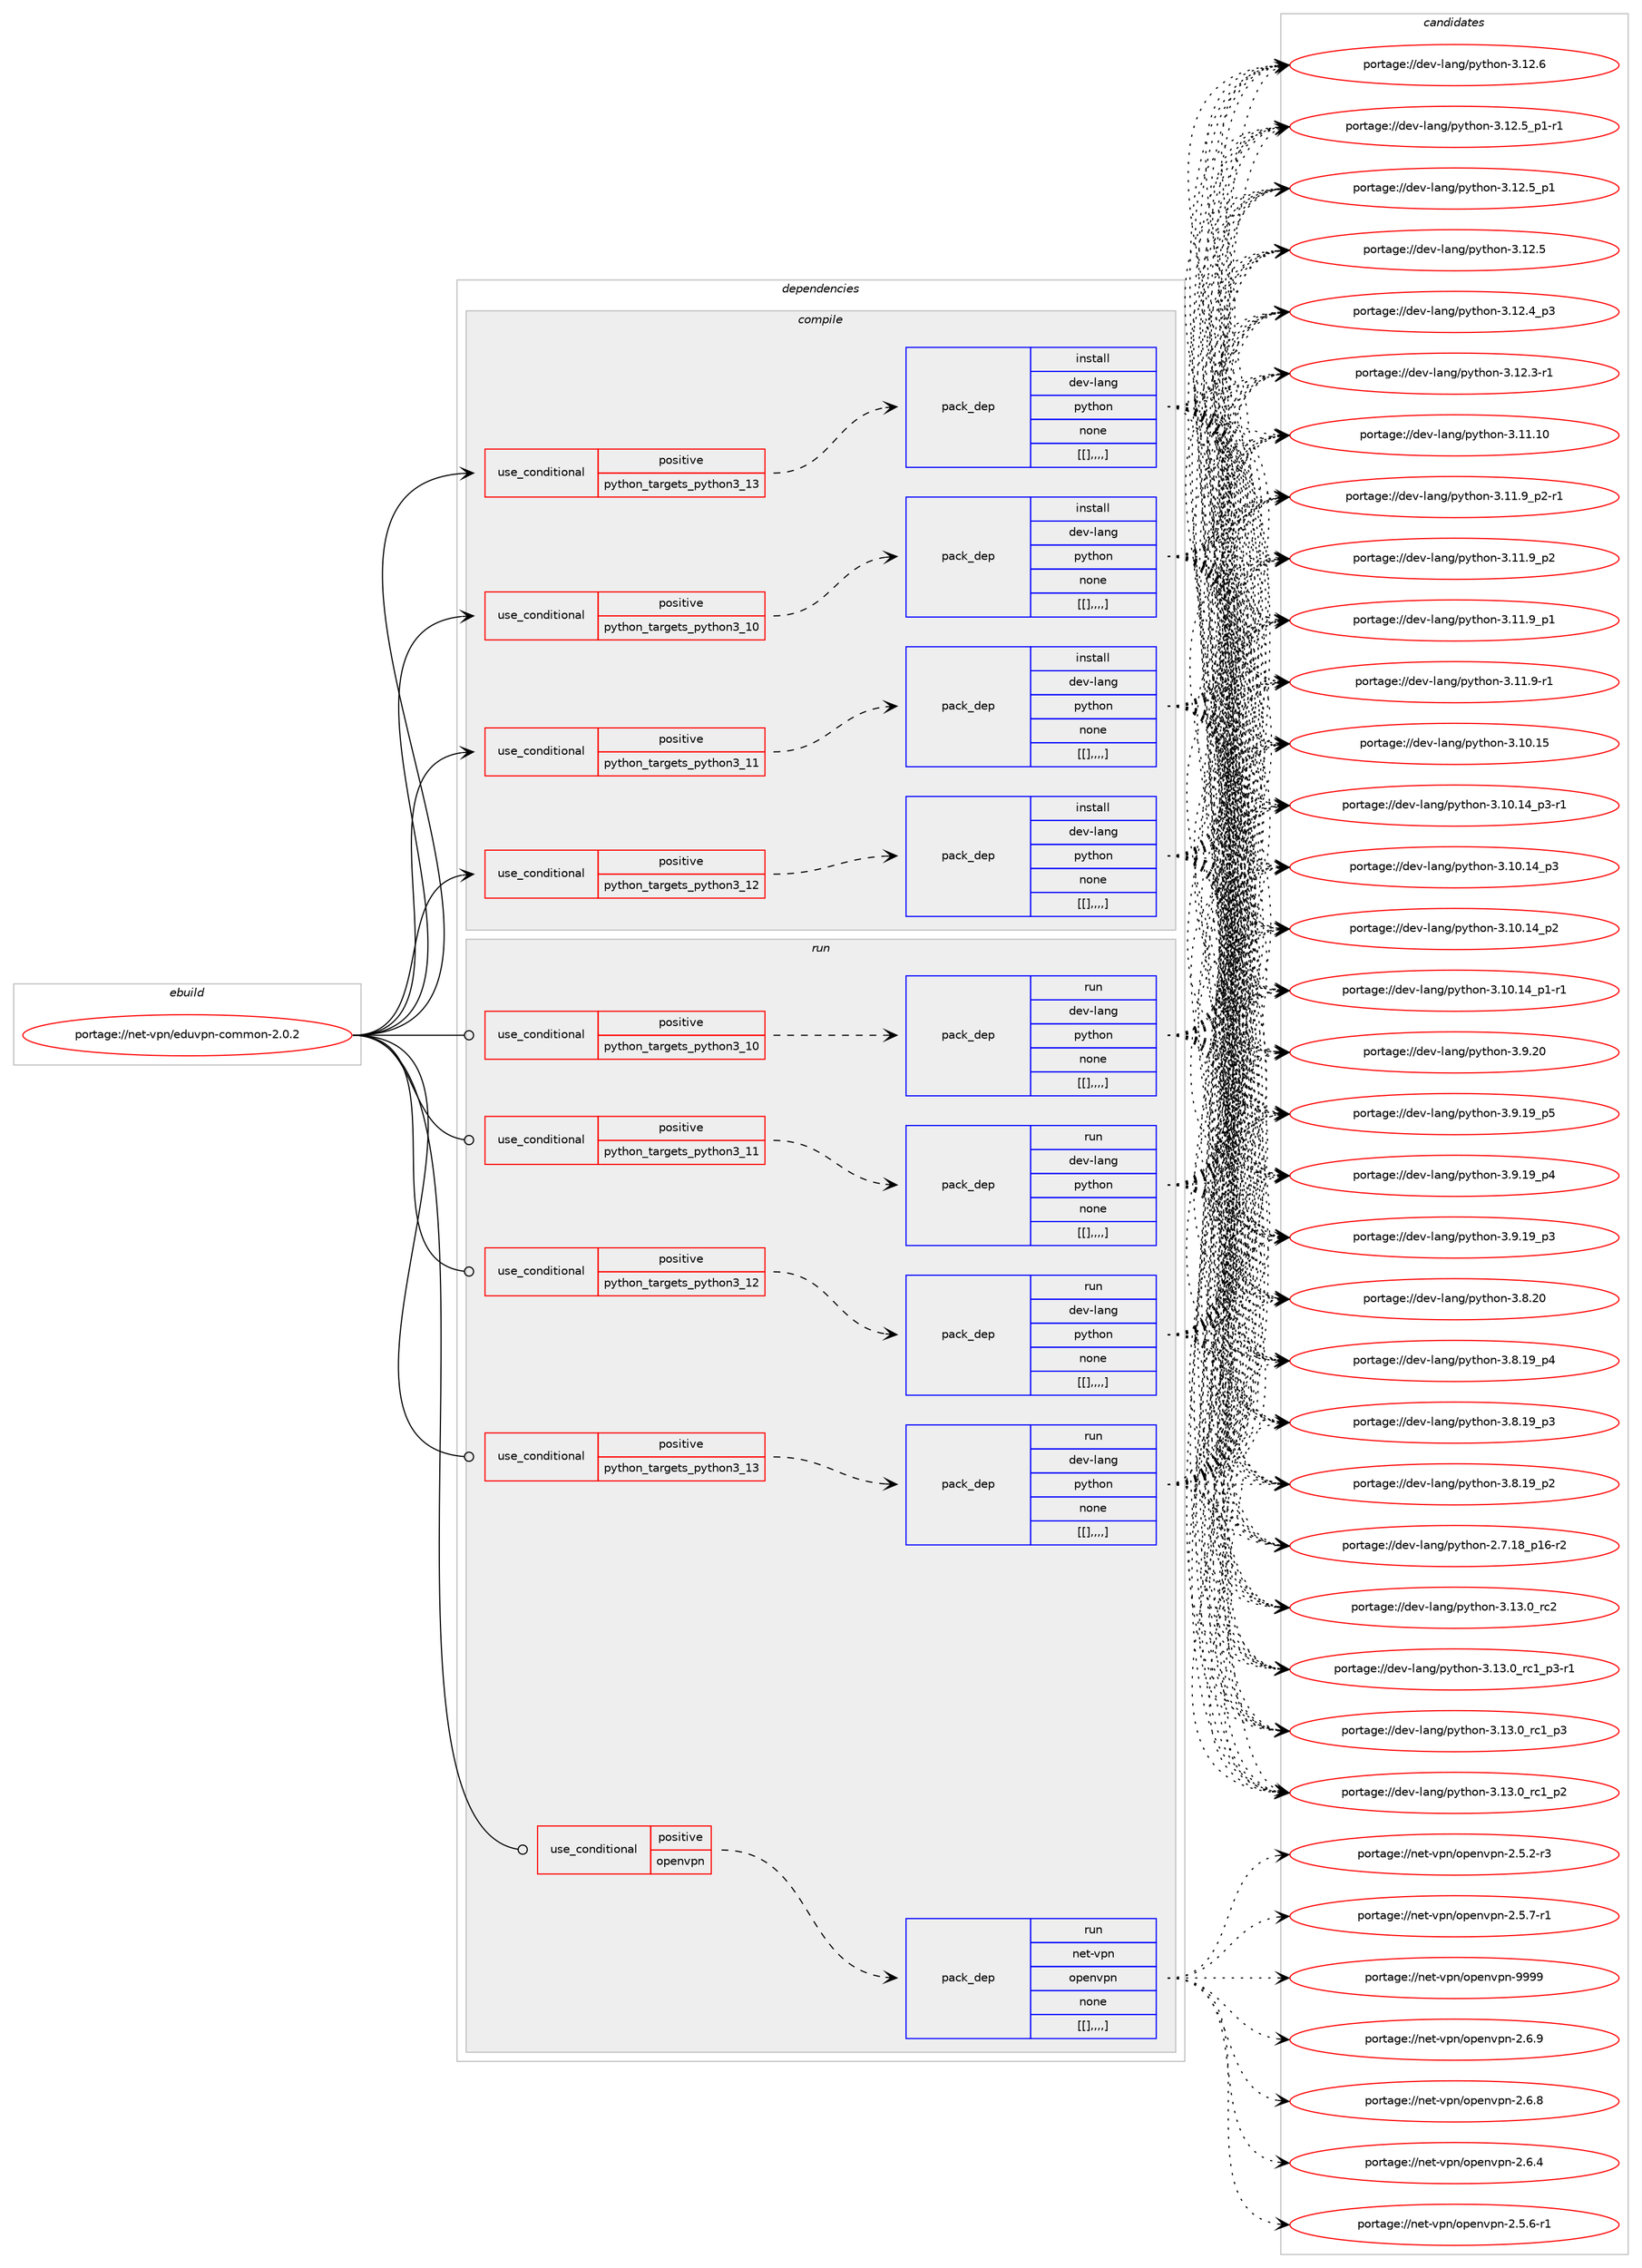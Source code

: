 digraph prolog {

# *************
# Graph options
# *************

newrank=true;
concentrate=true;
compound=true;
graph [rankdir=LR,fontname=Helvetica,fontsize=10,ranksep=1.5];#, ranksep=2.5, nodesep=0.2];
edge  [arrowhead=vee];
node  [fontname=Helvetica,fontsize=10];

# **********
# The ebuild
# **********

subgraph cluster_leftcol {
color=gray;
label=<<i>ebuild</i>>;
id [label="portage://net-vpn/eduvpn-common-2.0.2", color=red, width=4, href="../net-vpn/eduvpn-common-2.0.2.svg"];
}

# ****************
# The dependencies
# ****************

subgraph cluster_midcol {
color=gray;
label=<<i>dependencies</i>>;
subgraph cluster_compile {
fillcolor="#eeeeee";
style=filled;
label=<<i>compile</i>>;
subgraph cond105852 {
dependency401873 [label=<<TABLE BORDER="0" CELLBORDER="1" CELLSPACING="0" CELLPADDING="4"><TR><TD ROWSPAN="3" CELLPADDING="10">use_conditional</TD></TR><TR><TD>positive</TD></TR><TR><TD>python_targets_python3_10</TD></TR></TABLE>>, shape=none, color=red];
subgraph pack293088 {
dependency401874 [label=<<TABLE BORDER="0" CELLBORDER="1" CELLSPACING="0" CELLPADDING="4" WIDTH="220"><TR><TD ROWSPAN="6" CELLPADDING="30">pack_dep</TD></TR><TR><TD WIDTH="110">install</TD></TR><TR><TD>dev-lang</TD></TR><TR><TD>python</TD></TR><TR><TD>none</TD></TR><TR><TD>[[],,,,]</TD></TR></TABLE>>, shape=none, color=blue];
}
dependency401873:e -> dependency401874:w [weight=20,style="dashed",arrowhead="vee"];
}
id:e -> dependency401873:w [weight=20,style="solid",arrowhead="vee"];
subgraph cond105853 {
dependency401875 [label=<<TABLE BORDER="0" CELLBORDER="1" CELLSPACING="0" CELLPADDING="4"><TR><TD ROWSPAN="3" CELLPADDING="10">use_conditional</TD></TR><TR><TD>positive</TD></TR><TR><TD>python_targets_python3_11</TD></TR></TABLE>>, shape=none, color=red];
subgraph pack293089 {
dependency401876 [label=<<TABLE BORDER="0" CELLBORDER="1" CELLSPACING="0" CELLPADDING="4" WIDTH="220"><TR><TD ROWSPAN="6" CELLPADDING="30">pack_dep</TD></TR><TR><TD WIDTH="110">install</TD></TR><TR><TD>dev-lang</TD></TR><TR><TD>python</TD></TR><TR><TD>none</TD></TR><TR><TD>[[],,,,]</TD></TR></TABLE>>, shape=none, color=blue];
}
dependency401875:e -> dependency401876:w [weight=20,style="dashed",arrowhead="vee"];
}
id:e -> dependency401875:w [weight=20,style="solid",arrowhead="vee"];
subgraph cond105854 {
dependency401877 [label=<<TABLE BORDER="0" CELLBORDER="1" CELLSPACING="0" CELLPADDING="4"><TR><TD ROWSPAN="3" CELLPADDING="10">use_conditional</TD></TR><TR><TD>positive</TD></TR><TR><TD>python_targets_python3_12</TD></TR></TABLE>>, shape=none, color=red];
subgraph pack293090 {
dependency401878 [label=<<TABLE BORDER="0" CELLBORDER="1" CELLSPACING="0" CELLPADDING="4" WIDTH="220"><TR><TD ROWSPAN="6" CELLPADDING="30">pack_dep</TD></TR><TR><TD WIDTH="110">install</TD></TR><TR><TD>dev-lang</TD></TR><TR><TD>python</TD></TR><TR><TD>none</TD></TR><TR><TD>[[],,,,]</TD></TR></TABLE>>, shape=none, color=blue];
}
dependency401877:e -> dependency401878:w [weight=20,style="dashed",arrowhead="vee"];
}
id:e -> dependency401877:w [weight=20,style="solid",arrowhead="vee"];
subgraph cond105855 {
dependency401879 [label=<<TABLE BORDER="0" CELLBORDER="1" CELLSPACING="0" CELLPADDING="4"><TR><TD ROWSPAN="3" CELLPADDING="10">use_conditional</TD></TR><TR><TD>positive</TD></TR><TR><TD>python_targets_python3_13</TD></TR></TABLE>>, shape=none, color=red];
subgraph pack293091 {
dependency401880 [label=<<TABLE BORDER="0" CELLBORDER="1" CELLSPACING="0" CELLPADDING="4" WIDTH="220"><TR><TD ROWSPAN="6" CELLPADDING="30">pack_dep</TD></TR><TR><TD WIDTH="110">install</TD></TR><TR><TD>dev-lang</TD></TR><TR><TD>python</TD></TR><TR><TD>none</TD></TR><TR><TD>[[],,,,]</TD></TR></TABLE>>, shape=none, color=blue];
}
dependency401879:e -> dependency401880:w [weight=20,style="dashed",arrowhead="vee"];
}
id:e -> dependency401879:w [weight=20,style="solid",arrowhead="vee"];
}
subgraph cluster_compileandrun {
fillcolor="#eeeeee";
style=filled;
label=<<i>compile and run</i>>;
}
subgraph cluster_run {
fillcolor="#eeeeee";
style=filled;
label=<<i>run</i>>;
subgraph cond105856 {
dependency401881 [label=<<TABLE BORDER="0" CELLBORDER="1" CELLSPACING="0" CELLPADDING="4"><TR><TD ROWSPAN="3" CELLPADDING="10">use_conditional</TD></TR><TR><TD>positive</TD></TR><TR><TD>openvpn</TD></TR></TABLE>>, shape=none, color=red];
subgraph pack293092 {
dependency401882 [label=<<TABLE BORDER="0" CELLBORDER="1" CELLSPACING="0" CELLPADDING="4" WIDTH="220"><TR><TD ROWSPAN="6" CELLPADDING="30">pack_dep</TD></TR><TR><TD WIDTH="110">run</TD></TR><TR><TD>net-vpn</TD></TR><TR><TD>openvpn</TD></TR><TR><TD>none</TD></TR><TR><TD>[[],,,,]</TD></TR></TABLE>>, shape=none, color=blue];
}
dependency401881:e -> dependency401882:w [weight=20,style="dashed",arrowhead="vee"];
}
id:e -> dependency401881:w [weight=20,style="solid",arrowhead="odot"];
subgraph cond105857 {
dependency401883 [label=<<TABLE BORDER="0" CELLBORDER="1" CELLSPACING="0" CELLPADDING="4"><TR><TD ROWSPAN="3" CELLPADDING="10">use_conditional</TD></TR><TR><TD>positive</TD></TR><TR><TD>python_targets_python3_10</TD></TR></TABLE>>, shape=none, color=red];
subgraph pack293093 {
dependency401884 [label=<<TABLE BORDER="0" CELLBORDER="1" CELLSPACING="0" CELLPADDING="4" WIDTH="220"><TR><TD ROWSPAN="6" CELLPADDING="30">pack_dep</TD></TR><TR><TD WIDTH="110">run</TD></TR><TR><TD>dev-lang</TD></TR><TR><TD>python</TD></TR><TR><TD>none</TD></TR><TR><TD>[[],,,,]</TD></TR></TABLE>>, shape=none, color=blue];
}
dependency401883:e -> dependency401884:w [weight=20,style="dashed",arrowhead="vee"];
}
id:e -> dependency401883:w [weight=20,style="solid",arrowhead="odot"];
subgraph cond105858 {
dependency401885 [label=<<TABLE BORDER="0" CELLBORDER="1" CELLSPACING="0" CELLPADDING="4"><TR><TD ROWSPAN="3" CELLPADDING="10">use_conditional</TD></TR><TR><TD>positive</TD></TR><TR><TD>python_targets_python3_11</TD></TR></TABLE>>, shape=none, color=red];
subgraph pack293094 {
dependency401886 [label=<<TABLE BORDER="0" CELLBORDER="1" CELLSPACING="0" CELLPADDING="4" WIDTH="220"><TR><TD ROWSPAN="6" CELLPADDING="30">pack_dep</TD></TR><TR><TD WIDTH="110">run</TD></TR><TR><TD>dev-lang</TD></TR><TR><TD>python</TD></TR><TR><TD>none</TD></TR><TR><TD>[[],,,,]</TD></TR></TABLE>>, shape=none, color=blue];
}
dependency401885:e -> dependency401886:w [weight=20,style="dashed",arrowhead="vee"];
}
id:e -> dependency401885:w [weight=20,style="solid",arrowhead="odot"];
subgraph cond105859 {
dependency401887 [label=<<TABLE BORDER="0" CELLBORDER="1" CELLSPACING="0" CELLPADDING="4"><TR><TD ROWSPAN="3" CELLPADDING="10">use_conditional</TD></TR><TR><TD>positive</TD></TR><TR><TD>python_targets_python3_12</TD></TR></TABLE>>, shape=none, color=red];
subgraph pack293095 {
dependency401888 [label=<<TABLE BORDER="0" CELLBORDER="1" CELLSPACING="0" CELLPADDING="4" WIDTH="220"><TR><TD ROWSPAN="6" CELLPADDING="30">pack_dep</TD></TR><TR><TD WIDTH="110">run</TD></TR><TR><TD>dev-lang</TD></TR><TR><TD>python</TD></TR><TR><TD>none</TD></TR><TR><TD>[[],,,,]</TD></TR></TABLE>>, shape=none, color=blue];
}
dependency401887:e -> dependency401888:w [weight=20,style="dashed",arrowhead="vee"];
}
id:e -> dependency401887:w [weight=20,style="solid",arrowhead="odot"];
subgraph cond105860 {
dependency401889 [label=<<TABLE BORDER="0" CELLBORDER="1" CELLSPACING="0" CELLPADDING="4"><TR><TD ROWSPAN="3" CELLPADDING="10">use_conditional</TD></TR><TR><TD>positive</TD></TR><TR><TD>python_targets_python3_13</TD></TR></TABLE>>, shape=none, color=red];
subgraph pack293096 {
dependency401890 [label=<<TABLE BORDER="0" CELLBORDER="1" CELLSPACING="0" CELLPADDING="4" WIDTH="220"><TR><TD ROWSPAN="6" CELLPADDING="30">pack_dep</TD></TR><TR><TD WIDTH="110">run</TD></TR><TR><TD>dev-lang</TD></TR><TR><TD>python</TD></TR><TR><TD>none</TD></TR><TR><TD>[[],,,,]</TD></TR></TABLE>>, shape=none, color=blue];
}
dependency401889:e -> dependency401890:w [weight=20,style="dashed",arrowhead="vee"];
}
id:e -> dependency401889:w [weight=20,style="solid",arrowhead="odot"];
}
}

# **************
# The candidates
# **************

subgraph cluster_choices {
rank=same;
color=gray;
label=<<i>candidates</i>>;

subgraph choice293088 {
color=black;
nodesep=1;
choice10010111845108971101034711212111610411111045514649514648951149950 [label="portage://dev-lang/python-3.13.0_rc2", color=red, width=4,href="../dev-lang/python-3.13.0_rc2.svg"];
choice1001011184510897110103471121211161041111104551464951464895114994995112514511449 [label="portage://dev-lang/python-3.13.0_rc1_p3-r1", color=red, width=4,href="../dev-lang/python-3.13.0_rc1_p3-r1.svg"];
choice100101118451089711010347112121116104111110455146495146489511499499511251 [label="portage://dev-lang/python-3.13.0_rc1_p3", color=red, width=4,href="../dev-lang/python-3.13.0_rc1_p3.svg"];
choice100101118451089711010347112121116104111110455146495146489511499499511250 [label="portage://dev-lang/python-3.13.0_rc1_p2", color=red, width=4,href="../dev-lang/python-3.13.0_rc1_p2.svg"];
choice10010111845108971101034711212111610411111045514649504654 [label="portage://dev-lang/python-3.12.6", color=red, width=4,href="../dev-lang/python-3.12.6.svg"];
choice1001011184510897110103471121211161041111104551464950465395112494511449 [label="portage://dev-lang/python-3.12.5_p1-r1", color=red, width=4,href="../dev-lang/python-3.12.5_p1-r1.svg"];
choice100101118451089711010347112121116104111110455146495046539511249 [label="portage://dev-lang/python-3.12.5_p1", color=red, width=4,href="../dev-lang/python-3.12.5_p1.svg"];
choice10010111845108971101034711212111610411111045514649504653 [label="portage://dev-lang/python-3.12.5", color=red, width=4,href="../dev-lang/python-3.12.5.svg"];
choice100101118451089711010347112121116104111110455146495046529511251 [label="portage://dev-lang/python-3.12.4_p3", color=red, width=4,href="../dev-lang/python-3.12.4_p3.svg"];
choice100101118451089711010347112121116104111110455146495046514511449 [label="portage://dev-lang/python-3.12.3-r1", color=red, width=4,href="../dev-lang/python-3.12.3-r1.svg"];
choice1001011184510897110103471121211161041111104551464949464948 [label="portage://dev-lang/python-3.11.10", color=red, width=4,href="../dev-lang/python-3.11.10.svg"];
choice1001011184510897110103471121211161041111104551464949465795112504511449 [label="portage://dev-lang/python-3.11.9_p2-r1", color=red, width=4,href="../dev-lang/python-3.11.9_p2-r1.svg"];
choice100101118451089711010347112121116104111110455146494946579511250 [label="portage://dev-lang/python-3.11.9_p2", color=red, width=4,href="../dev-lang/python-3.11.9_p2.svg"];
choice100101118451089711010347112121116104111110455146494946579511249 [label="portage://dev-lang/python-3.11.9_p1", color=red, width=4,href="../dev-lang/python-3.11.9_p1.svg"];
choice100101118451089711010347112121116104111110455146494946574511449 [label="portage://dev-lang/python-3.11.9-r1", color=red, width=4,href="../dev-lang/python-3.11.9-r1.svg"];
choice1001011184510897110103471121211161041111104551464948464953 [label="portage://dev-lang/python-3.10.15", color=red, width=4,href="../dev-lang/python-3.10.15.svg"];
choice100101118451089711010347112121116104111110455146494846495295112514511449 [label="portage://dev-lang/python-3.10.14_p3-r1", color=red, width=4,href="../dev-lang/python-3.10.14_p3-r1.svg"];
choice10010111845108971101034711212111610411111045514649484649529511251 [label="portage://dev-lang/python-3.10.14_p3", color=red, width=4,href="../dev-lang/python-3.10.14_p3.svg"];
choice10010111845108971101034711212111610411111045514649484649529511250 [label="portage://dev-lang/python-3.10.14_p2", color=red, width=4,href="../dev-lang/python-3.10.14_p2.svg"];
choice100101118451089711010347112121116104111110455146494846495295112494511449 [label="portage://dev-lang/python-3.10.14_p1-r1", color=red, width=4,href="../dev-lang/python-3.10.14_p1-r1.svg"];
choice10010111845108971101034711212111610411111045514657465048 [label="portage://dev-lang/python-3.9.20", color=red, width=4,href="../dev-lang/python-3.9.20.svg"];
choice100101118451089711010347112121116104111110455146574649579511253 [label="portage://dev-lang/python-3.9.19_p5", color=red, width=4,href="../dev-lang/python-3.9.19_p5.svg"];
choice100101118451089711010347112121116104111110455146574649579511252 [label="portage://dev-lang/python-3.9.19_p4", color=red, width=4,href="../dev-lang/python-3.9.19_p4.svg"];
choice100101118451089711010347112121116104111110455146574649579511251 [label="portage://dev-lang/python-3.9.19_p3", color=red, width=4,href="../dev-lang/python-3.9.19_p3.svg"];
choice10010111845108971101034711212111610411111045514656465048 [label="portage://dev-lang/python-3.8.20", color=red, width=4,href="../dev-lang/python-3.8.20.svg"];
choice100101118451089711010347112121116104111110455146564649579511252 [label="portage://dev-lang/python-3.8.19_p4", color=red, width=4,href="../dev-lang/python-3.8.19_p4.svg"];
choice100101118451089711010347112121116104111110455146564649579511251 [label="portage://dev-lang/python-3.8.19_p3", color=red, width=4,href="../dev-lang/python-3.8.19_p3.svg"];
choice100101118451089711010347112121116104111110455146564649579511250 [label="portage://dev-lang/python-3.8.19_p2", color=red, width=4,href="../dev-lang/python-3.8.19_p2.svg"];
choice100101118451089711010347112121116104111110455046554649569511249544511450 [label="portage://dev-lang/python-2.7.18_p16-r2", color=red, width=4,href="../dev-lang/python-2.7.18_p16-r2.svg"];
dependency401874:e -> choice10010111845108971101034711212111610411111045514649514648951149950:w [style=dotted,weight="100"];
dependency401874:e -> choice1001011184510897110103471121211161041111104551464951464895114994995112514511449:w [style=dotted,weight="100"];
dependency401874:e -> choice100101118451089711010347112121116104111110455146495146489511499499511251:w [style=dotted,weight="100"];
dependency401874:e -> choice100101118451089711010347112121116104111110455146495146489511499499511250:w [style=dotted,weight="100"];
dependency401874:e -> choice10010111845108971101034711212111610411111045514649504654:w [style=dotted,weight="100"];
dependency401874:e -> choice1001011184510897110103471121211161041111104551464950465395112494511449:w [style=dotted,weight="100"];
dependency401874:e -> choice100101118451089711010347112121116104111110455146495046539511249:w [style=dotted,weight="100"];
dependency401874:e -> choice10010111845108971101034711212111610411111045514649504653:w [style=dotted,weight="100"];
dependency401874:e -> choice100101118451089711010347112121116104111110455146495046529511251:w [style=dotted,weight="100"];
dependency401874:e -> choice100101118451089711010347112121116104111110455146495046514511449:w [style=dotted,weight="100"];
dependency401874:e -> choice1001011184510897110103471121211161041111104551464949464948:w [style=dotted,weight="100"];
dependency401874:e -> choice1001011184510897110103471121211161041111104551464949465795112504511449:w [style=dotted,weight="100"];
dependency401874:e -> choice100101118451089711010347112121116104111110455146494946579511250:w [style=dotted,weight="100"];
dependency401874:e -> choice100101118451089711010347112121116104111110455146494946579511249:w [style=dotted,weight="100"];
dependency401874:e -> choice100101118451089711010347112121116104111110455146494946574511449:w [style=dotted,weight="100"];
dependency401874:e -> choice1001011184510897110103471121211161041111104551464948464953:w [style=dotted,weight="100"];
dependency401874:e -> choice100101118451089711010347112121116104111110455146494846495295112514511449:w [style=dotted,weight="100"];
dependency401874:e -> choice10010111845108971101034711212111610411111045514649484649529511251:w [style=dotted,weight="100"];
dependency401874:e -> choice10010111845108971101034711212111610411111045514649484649529511250:w [style=dotted,weight="100"];
dependency401874:e -> choice100101118451089711010347112121116104111110455146494846495295112494511449:w [style=dotted,weight="100"];
dependency401874:e -> choice10010111845108971101034711212111610411111045514657465048:w [style=dotted,weight="100"];
dependency401874:e -> choice100101118451089711010347112121116104111110455146574649579511253:w [style=dotted,weight="100"];
dependency401874:e -> choice100101118451089711010347112121116104111110455146574649579511252:w [style=dotted,weight="100"];
dependency401874:e -> choice100101118451089711010347112121116104111110455146574649579511251:w [style=dotted,weight="100"];
dependency401874:e -> choice10010111845108971101034711212111610411111045514656465048:w [style=dotted,weight="100"];
dependency401874:e -> choice100101118451089711010347112121116104111110455146564649579511252:w [style=dotted,weight="100"];
dependency401874:e -> choice100101118451089711010347112121116104111110455146564649579511251:w [style=dotted,weight="100"];
dependency401874:e -> choice100101118451089711010347112121116104111110455146564649579511250:w [style=dotted,weight="100"];
dependency401874:e -> choice100101118451089711010347112121116104111110455046554649569511249544511450:w [style=dotted,weight="100"];
}
subgraph choice293089 {
color=black;
nodesep=1;
choice10010111845108971101034711212111610411111045514649514648951149950 [label="portage://dev-lang/python-3.13.0_rc2", color=red, width=4,href="../dev-lang/python-3.13.0_rc2.svg"];
choice1001011184510897110103471121211161041111104551464951464895114994995112514511449 [label="portage://dev-lang/python-3.13.0_rc1_p3-r1", color=red, width=4,href="../dev-lang/python-3.13.0_rc1_p3-r1.svg"];
choice100101118451089711010347112121116104111110455146495146489511499499511251 [label="portage://dev-lang/python-3.13.0_rc1_p3", color=red, width=4,href="../dev-lang/python-3.13.0_rc1_p3.svg"];
choice100101118451089711010347112121116104111110455146495146489511499499511250 [label="portage://dev-lang/python-3.13.0_rc1_p2", color=red, width=4,href="../dev-lang/python-3.13.0_rc1_p2.svg"];
choice10010111845108971101034711212111610411111045514649504654 [label="portage://dev-lang/python-3.12.6", color=red, width=4,href="../dev-lang/python-3.12.6.svg"];
choice1001011184510897110103471121211161041111104551464950465395112494511449 [label="portage://dev-lang/python-3.12.5_p1-r1", color=red, width=4,href="../dev-lang/python-3.12.5_p1-r1.svg"];
choice100101118451089711010347112121116104111110455146495046539511249 [label="portage://dev-lang/python-3.12.5_p1", color=red, width=4,href="../dev-lang/python-3.12.5_p1.svg"];
choice10010111845108971101034711212111610411111045514649504653 [label="portage://dev-lang/python-3.12.5", color=red, width=4,href="../dev-lang/python-3.12.5.svg"];
choice100101118451089711010347112121116104111110455146495046529511251 [label="portage://dev-lang/python-3.12.4_p3", color=red, width=4,href="../dev-lang/python-3.12.4_p3.svg"];
choice100101118451089711010347112121116104111110455146495046514511449 [label="portage://dev-lang/python-3.12.3-r1", color=red, width=4,href="../dev-lang/python-3.12.3-r1.svg"];
choice1001011184510897110103471121211161041111104551464949464948 [label="portage://dev-lang/python-3.11.10", color=red, width=4,href="../dev-lang/python-3.11.10.svg"];
choice1001011184510897110103471121211161041111104551464949465795112504511449 [label="portage://dev-lang/python-3.11.9_p2-r1", color=red, width=4,href="../dev-lang/python-3.11.9_p2-r1.svg"];
choice100101118451089711010347112121116104111110455146494946579511250 [label="portage://dev-lang/python-3.11.9_p2", color=red, width=4,href="../dev-lang/python-3.11.9_p2.svg"];
choice100101118451089711010347112121116104111110455146494946579511249 [label="portage://dev-lang/python-3.11.9_p1", color=red, width=4,href="../dev-lang/python-3.11.9_p1.svg"];
choice100101118451089711010347112121116104111110455146494946574511449 [label="portage://dev-lang/python-3.11.9-r1", color=red, width=4,href="../dev-lang/python-3.11.9-r1.svg"];
choice1001011184510897110103471121211161041111104551464948464953 [label="portage://dev-lang/python-3.10.15", color=red, width=4,href="../dev-lang/python-3.10.15.svg"];
choice100101118451089711010347112121116104111110455146494846495295112514511449 [label="portage://dev-lang/python-3.10.14_p3-r1", color=red, width=4,href="../dev-lang/python-3.10.14_p3-r1.svg"];
choice10010111845108971101034711212111610411111045514649484649529511251 [label="portage://dev-lang/python-3.10.14_p3", color=red, width=4,href="../dev-lang/python-3.10.14_p3.svg"];
choice10010111845108971101034711212111610411111045514649484649529511250 [label="portage://dev-lang/python-3.10.14_p2", color=red, width=4,href="../dev-lang/python-3.10.14_p2.svg"];
choice100101118451089711010347112121116104111110455146494846495295112494511449 [label="portage://dev-lang/python-3.10.14_p1-r1", color=red, width=4,href="../dev-lang/python-3.10.14_p1-r1.svg"];
choice10010111845108971101034711212111610411111045514657465048 [label="portage://dev-lang/python-3.9.20", color=red, width=4,href="../dev-lang/python-3.9.20.svg"];
choice100101118451089711010347112121116104111110455146574649579511253 [label="portage://dev-lang/python-3.9.19_p5", color=red, width=4,href="../dev-lang/python-3.9.19_p5.svg"];
choice100101118451089711010347112121116104111110455146574649579511252 [label="portage://dev-lang/python-3.9.19_p4", color=red, width=4,href="../dev-lang/python-3.9.19_p4.svg"];
choice100101118451089711010347112121116104111110455146574649579511251 [label="portage://dev-lang/python-3.9.19_p3", color=red, width=4,href="../dev-lang/python-3.9.19_p3.svg"];
choice10010111845108971101034711212111610411111045514656465048 [label="portage://dev-lang/python-3.8.20", color=red, width=4,href="../dev-lang/python-3.8.20.svg"];
choice100101118451089711010347112121116104111110455146564649579511252 [label="portage://dev-lang/python-3.8.19_p4", color=red, width=4,href="../dev-lang/python-3.8.19_p4.svg"];
choice100101118451089711010347112121116104111110455146564649579511251 [label="portage://dev-lang/python-3.8.19_p3", color=red, width=4,href="../dev-lang/python-3.8.19_p3.svg"];
choice100101118451089711010347112121116104111110455146564649579511250 [label="portage://dev-lang/python-3.8.19_p2", color=red, width=4,href="../dev-lang/python-3.8.19_p2.svg"];
choice100101118451089711010347112121116104111110455046554649569511249544511450 [label="portage://dev-lang/python-2.7.18_p16-r2", color=red, width=4,href="../dev-lang/python-2.7.18_p16-r2.svg"];
dependency401876:e -> choice10010111845108971101034711212111610411111045514649514648951149950:w [style=dotted,weight="100"];
dependency401876:e -> choice1001011184510897110103471121211161041111104551464951464895114994995112514511449:w [style=dotted,weight="100"];
dependency401876:e -> choice100101118451089711010347112121116104111110455146495146489511499499511251:w [style=dotted,weight="100"];
dependency401876:e -> choice100101118451089711010347112121116104111110455146495146489511499499511250:w [style=dotted,weight="100"];
dependency401876:e -> choice10010111845108971101034711212111610411111045514649504654:w [style=dotted,weight="100"];
dependency401876:e -> choice1001011184510897110103471121211161041111104551464950465395112494511449:w [style=dotted,weight="100"];
dependency401876:e -> choice100101118451089711010347112121116104111110455146495046539511249:w [style=dotted,weight="100"];
dependency401876:e -> choice10010111845108971101034711212111610411111045514649504653:w [style=dotted,weight="100"];
dependency401876:e -> choice100101118451089711010347112121116104111110455146495046529511251:w [style=dotted,weight="100"];
dependency401876:e -> choice100101118451089711010347112121116104111110455146495046514511449:w [style=dotted,weight="100"];
dependency401876:e -> choice1001011184510897110103471121211161041111104551464949464948:w [style=dotted,weight="100"];
dependency401876:e -> choice1001011184510897110103471121211161041111104551464949465795112504511449:w [style=dotted,weight="100"];
dependency401876:e -> choice100101118451089711010347112121116104111110455146494946579511250:w [style=dotted,weight="100"];
dependency401876:e -> choice100101118451089711010347112121116104111110455146494946579511249:w [style=dotted,weight="100"];
dependency401876:e -> choice100101118451089711010347112121116104111110455146494946574511449:w [style=dotted,weight="100"];
dependency401876:e -> choice1001011184510897110103471121211161041111104551464948464953:w [style=dotted,weight="100"];
dependency401876:e -> choice100101118451089711010347112121116104111110455146494846495295112514511449:w [style=dotted,weight="100"];
dependency401876:e -> choice10010111845108971101034711212111610411111045514649484649529511251:w [style=dotted,weight="100"];
dependency401876:e -> choice10010111845108971101034711212111610411111045514649484649529511250:w [style=dotted,weight="100"];
dependency401876:e -> choice100101118451089711010347112121116104111110455146494846495295112494511449:w [style=dotted,weight="100"];
dependency401876:e -> choice10010111845108971101034711212111610411111045514657465048:w [style=dotted,weight="100"];
dependency401876:e -> choice100101118451089711010347112121116104111110455146574649579511253:w [style=dotted,weight="100"];
dependency401876:e -> choice100101118451089711010347112121116104111110455146574649579511252:w [style=dotted,weight="100"];
dependency401876:e -> choice100101118451089711010347112121116104111110455146574649579511251:w [style=dotted,weight="100"];
dependency401876:e -> choice10010111845108971101034711212111610411111045514656465048:w [style=dotted,weight="100"];
dependency401876:e -> choice100101118451089711010347112121116104111110455146564649579511252:w [style=dotted,weight="100"];
dependency401876:e -> choice100101118451089711010347112121116104111110455146564649579511251:w [style=dotted,weight="100"];
dependency401876:e -> choice100101118451089711010347112121116104111110455146564649579511250:w [style=dotted,weight="100"];
dependency401876:e -> choice100101118451089711010347112121116104111110455046554649569511249544511450:w [style=dotted,weight="100"];
}
subgraph choice293090 {
color=black;
nodesep=1;
choice10010111845108971101034711212111610411111045514649514648951149950 [label="portage://dev-lang/python-3.13.0_rc2", color=red, width=4,href="../dev-lang/python-3.13.0_rc2.svg"];
choice1001011184510897110103471121211161041111104551464951464895114994995112514511449 [label="portage://dev-lang/python-3.13.0_rc1_p3-r1", color=red, width=4,href="../dev-lang/python-3.13.0_rc1_p3-r1.svg"];
choice100101118451089711010347112121116104111110455146495146489511499499511251 [label="portage://dev-lang/python-3.13.0_rc1_p3", color=red, width=4,href="../dev-lang/python-3.13.0_rc1_p3.svg"];
choice100101118451089711010347112121116104111110455146495146489511499499511250 [label="portage://dev-lang/python-3.13.0_rc1_p2", color=red, width=4,href="../dev-lang/python-3.13.0_rc1_p2.svg"];
choice10010111845108971101034711212111610411111045514649504654 [label="portage://dev-lang/python-3.12.6", color=red, width=4,href="../dev-lang/python-3.12.6.svg"];
choice1001011184510897110103471121211161041111104551464950465395112494511449 [label="portage://dev-lang/python-3.12.5_p1-r1", color=red, width=4,href="../dev-lang/python-3.12.5_p1-r1.svg"];
choice100101118451089711010347112121116104111110455146495046539511249 [label="portage://dev-lang/python-3.12.5_p1", color=red, width=4,href="../dev-lang/python-3.12.5_p1.svg"];
choice10010111845108971101034711212111610411111045514649504653 [label="portage://dev-lang/python-3.12.5", color=red, width=4,href="../dev-lang/python-3.12.5.svg"];
choice100101118451089711010347112121116104111110455146495046529511251 [label="portage://dev-lang/python-3.12.4_p3", color=red, width=4,href="../dev-lang/python-3.12.4_p3.svg"];
choice100101118451089711010347112121116104111110455146495046514511449 [label="portage://dev-lang/python-3.12.3-r1", color=red, width=4,href="../dev-lang/python-3.12.3-r1.svg"];
choice1001011184510897110103471121211161041111104551464949464948 [label="portage://dev-lang/python-3.11.10", color=red, width=4,href="../dev-lang/python-3.11.10.svg"];
choice1001011184510897110103471121211161041111104551464949465795112504511449 [label="portage://dev-lang/python-3.11.9_p2-r1", color=red, width=4,href="../dev-lang/python-3.11.9_p2-r1.svg"];
choice100101118451089711010347112121116104111110455146494946579511250 [label="portage://dev-lang/python-3.11.9_p2", color=red, width=4,href="../dev-lang/python-3.11.9_p2.svg"];
choice100101118451089711010347112121116104111110455146494946579511249 [label="portage://dev-lang/python-3.11.9_p1", color=red, width=4,href="../dev-lang/python-3.11.9_p1.svg"];
choice100101118451089711010347112121116104111110455146494946574511449 [label="portage://dev-lang/python-3.11.9-r1", color=red, width=4,href="../dev-lang/python-3.11.9-r1.svg"];
choice1001011184510897110103471121211161041111104551464948464953 [label="portage://dev-lang/python-3.10.15", color=red, width=4,href="../dev-lang/python-3.10.15.svg"];
choice100101118451089711010347112121116104111110455146494846495295112514511449 [label="portage://dev-lang/python-3.10.14_p3-r1", color=red, width=4,href="../dev-lang/python-3.10.14_p3-r1.svg"];
choice10010111845108971101034711212111610411111045514649484649529511251 [label="portage://dev-lang/python-3.10.14_p3", color=red, width=4,href="../dev-lang/python-3.10.14_p3.svg"];
choice10010111845108971101034711212111610411111045514649484649529511250 [label="portage://dev-lang/python-3.10.14_p2", color=red, width=4,href="../dev-lang/python-3.10.14_p2.svg"];
choice100101118451089711010347112121116104111110455146494846495295112494511449 [label="portage://dev-lang/python-3.10.14_p1-r1", color=red, width=4,href="../dev-lang/python-3.10.14_p1-r1.svg"];
choice10010111845108971101034711212111610411111045514657465048 [label="portage://dev-lang/python-3.9.20", color=red, width=4,href="../dev-lang/python-3.9.20.svg"];
choice100101118451089711010347112121116104111110455146574649579511253 [label="portage://dev-lang/python-3.9.19_p5", color=red, width=4,href="../dev-lang/python-3.9.19_p5.svg"];
choice100101118451089711010347112121116104111110455146574649579511252 [label="portage://dev-lang/python-3.9.19_p4", color=red, width=4,href="../dev-lang/python-3.9.19_p4.svg"];
choice100101118451089711010347112121116104111110455146574649579511251 [label="portage://dev-lang/python-3.9.19_p3", color=red, width=4,href="../dev-lang/python-3.9.19_p3.svg"];
choice10010111845108971101034711212111610411111045514656465048 [label="portage://dev-lang/python-3.8.20", color=red, width=4,href="../dev-lang/python-3.8.20.svg"];
choice100101118451089711010347112121116104111110455146564649579511252 [label="portage://dev-lang/python-3.8.19_p4", color=red, width=4,href="../dev-lang/python-3.8.19_p4.svg"];
choice100101118451089711010347112121116104111110455146564649579511251 [label="portage://dev-lang/python-3.8.19_p3", color=red, width=4,href="../dev-lang/python-3.8.19_p3.svg"];
choice100101118451089711010347112121116104111110455146564649579511250 [label="portage://dev-lang/python-3.8.19_p2", color=red, width=4,href="../dev-lang/python-3.8.19_p2.svg"];
choice100101118451089711010347112121116104111110455046554649569511249544511450 [label="portage://dev-lang/python-2.7.18_p16-r2", color=red, width=4,href="../dev-lang/python-2.7.18_p16-r2.svg"];
dependency401878:e -> choice10010111845108971101034711212111610411111045514649514648951149950:w [style=dotted,weight="100"];
dependency401878:e -> choice1001011184510897110103471121211161041111104551464951464895114994995112514511449:w [style=dotted,weight="100"];
dependency401878:e -> choice100101118451089711010347112121116104111110455146495146489511499499511251:w [style=dotted,weight="100"];
dependency401878:e -> choice100101118451089711010347112121116104111110455146495146489511499499511250:w [style=dotted,weight="100"];
dependency401878:e -> choice10010111845108971101034711212111610411111045514649504654:w [style=dotted,weight="100"];
dependency401878:e -> choice1001011184510897110103471121211161041111104551464950465395112494511449:w [style=dotted,weight="100"];
dependency401878:e -> choice100101118451089711010347112121116104111110455146495046539511249:w [style=dotted,weight="100"];
dependency401878:e -> choice10010111845108971101034711212111610411111045514649504653:w [style=dotted,weight="100"];
dependency401878:e -> choice100101118451089711010347112121116104111110455146495046529511251:w [style=dotted,weight="100"];
dependency401878:e -> choice100101118451089711010347112121116104111110455146495046514511449:w [style=dotted,weight="100"];
dependency401878:e -> choice1001011184510897110103471121211161041111104551464949464948:w [style=dotted,weight="100"];
dependency401878:e -> choice1001011184510897110103471121211161041111104551464949465795112504511449:w [style=dotted,weight="100"];
dependency401878:e -> choice100101118451089711010347112121116104111110455146494946579511250:w [style=dotted,weight="100"];
dependency401878:e -> choice100101118451089711010347112121116104111110455146494946579511249:w [style=dotted,weight="100"];
dependency401878:e -> choice100101118451089711010347112121116104111110455146494946574511449:w [style=dotted,weight="100"];
dependency401878:e -> choice1001011184510897110103471121211161041111104551464948464953:w [style=dotted,weight="100"];
dependency401878:e -> choice100101118451089711010347112121116104111110455146494846495295112514511449:w [style=dotted,weight="100"];
dependency401878:e -> choice10010111845108971101034711212111610411111045514649484649529511251:w [style=dotted,weight="100"];
dependency401878:e -> choice10010111845108971101034711212111610411111045514649484649529511250:w [style=dotted,weight="100"];
dependency401878:e -> choice100101118451089711010347112121116104111110455146494846495295112494511449:w [style=dotted,weight="100"];
dependency401878:e -> choice10010111845108971101034711212111610411111045514657465048:w [style=dotted,weight="100"];
dependency401878:e -> choice100101118451089711010347112121116104111110455146574649579511253:w [style=dotted,weight="100"];
dependency401878:e -> choice100101118451089711010347112121116104111110455146574649579511252:w [style=dotted,weight="100"];
dependency401878:e -> choice100101118451089711010347112121116104111110455146574649579511251:w [style=dotted,weight="100"];
dependency401878:e -> choice10010111845108971101034711212111610411111045514656465048:w [style=dotted,weight="100"];
dependency401878:e -> choice100101118451089711010347112121116104111110455146564649579511252:w [style=dotted,weight="100"];
dependency401878:e -> choice100101118451089711010347112121116104111110455146564649579511251:w [style=dotted,weight="100"];
dependency401878:e -> choice100101118451089711010347112121116104111110455146564649579511250:w [style=dotted,weight="100"];
dependency401878:e -> choice100101118451089711010347112121116104111110455046554649569511249544511450:w [style=dotted,weight="100"];
}
subgraph choice293091 {
color=black;
nodesep=1;
choice10010111845108971101034711212111610411111045514649514648951149950 [label="portage://dev-lang/python-3.13.0_rc2", color=red, width=4,href="../dev-lang/python-3.13.0_rc2.svg"];
choice1001011184510897110103471121211161041111104551464951464895114994995112514511449 [label="portage://dev-lang/python-3.13.0_rc1_p3-r1", color=red, width=4,href="../dev-lang/python-3.13.0_rc1_p3-r1.svg"];
choice100101118451089711010347112121116104111110455146495146489511499499511251 [label="portage://dev-lang/python-3.13.0_rc1_p3", color=red, width=4,href="../dev-lang/python-3.13.0_rc1_p3.svg"];
choice100101118451089711010347112121116104111110455146495146489511499499511250 [label="portage://dev-lang/python-3.13.0_rc1_p2", color=red, width=4,href="../dev-lang/python-3.13.0_rc1_p2.svg"];
choice10010111845108971101034711212111610411111045514649504654 [label="portage://dev-lang/python-3.12.6", color=red, width=4,href="../dev-lang/python-3.12.6.svg"];
choice1001011184510897110103471121211161041111104551464950465395112494511449 [label="portage://dev-lang/python-3.12.5_p1-r1", color=red, width=4,href="../dev-lang/python-3.12.5_p1-r1.svg"];
choice100101118451089711010347112121116104111110455146495046539511249 [label="portage://dev-lang/python-3.12.5_p1", color=red, width=4,href="../dev-lang/python-3.12.5_p1.svg"];
choice10010111845108971101034711212111610411111045514649504653 [label="portage://dev-lang/python-3.12.5", color=red, width=4,href="../dev-lang/python-3.12.5.svg"];
choice100101118451089711010347112121116104111110455146495046529511251 [label="portage://dev-lang/python-3.12.4_p3", color=red, width=4,href="../dev-lang/python-3.12.4_p3.svg"];
choice100101118451089711010347112121116104111110455146495046514511449 [label="portage://dev-lang/python-3.12.3-r1", color=red, width=4,href="../dev-lang/python-3.12.3-r1.svg"];
choice1001011184510897110103471121211161041111104551464949464948 [label="portage://dev-lang/python-3.11.10", color=red, width=4,href="../dev-lang/python-3.11.10.svg"];
choice1001011184510897110103471121211161041111104551464949465795112504511449 [label="portage://dev-lang/python-3.11.9_p2-r1", color=red, width=4,href="../dev-lang/python-3.11.9_p2-r1.svg"];
choice100101118451089711010347112121116104111110455146494946579511250 [label="portage://dev-lang/python-3.11.9_p2", color=red, width=4,href="../dev-lang/python-3.11.9_p2.svg"];
choice100101118451089711010347112121116104111110455146494946579511249 [label="portage://dev-lang/python-3.11.9_p1", color=red, width=4,href="../dev-lang/python-3.11.9_p1.svg"];
choice100101118451089711010347112121116104111110455146494946574511449 [label="portage://dev-lang/python-3.11.9-r1", color=red, width=4,href="../dev-lang/python-3.11.9-r1.svg"];
choice1001011184510897110103471121211161041111104551464948464953 [label="portage://dev-lang/python-3.10.15", color=red, width=4,href="../dev-lang/python-3.10.15.svg"];
choice100101118451089711010347112121116104111110455146494846495295112514511449 [label="portage://dev-lang/python-3.10.14_p3-r1", color=red, width=4,href="../dev-lang/python-3.10.14_p3-r1.svg"];
choice10010111845108971101034711212111610411111045514649484649529511251 [label="portage://dev-lang/python-3.10.14_p3", color=red, width=4,href="../dev-lang/python-3.10.14_p3.svg"];
choice10010111845108971101034711212111610411111045514649484649529511250 [label="portage://dev-lang/python-3.10.14_p2", color=red, width=4,href="../dev-lang/python-3.10.14_p2.svg"];
choice100101118451089711010347112121116104111110455146494846495295112494511449 [label="portage://dev-lang/python-3.10.14_p1-r1", color=red, width=4,href="../dev-lang/python-3.10.14_p1-r1.svg"];
choice10010111845108971101034711212111610411111045514657465048 [label="portage://dev-lang/python-3.9.20", color=red, width=4,href="../dev-lang/python-3.9.20.svg"];
choice100101118451089711010347112121116104111110455146574649579511253 [label="portage://dev-lang/python-3.9.19_p5", color=red, width=4,href="../dev-lang/python-3.9.19_p5.svg"];
choice100101118451089711010347112121116104111110455146574649579511252 [label="portage://dev-lang/python-3.9.19_p4", color=red, width=4,href="../dev-lang/python-3.9.19_p4.svg"];
choice100101118451089711010347112121116104111110455146574649579511251 [label="portage://dev-lang/python-3.9.19_p3", color=red, width=4,href="../dev-lang/python-3.9.19_p3.svg"];
choice10010111845108971101034711212111610411111045514656465048 [label="portage://dev-lang/python-3.8.20", color=red, width=4,href="../dev-lang/python-3.8.20.svg"];
choice100101118451089711010347112121116104111110455146564649579511252 [label="portage://dev-lang/python-3.8.19_p4", color=red, width=4,href="../dev-lang/python-3.8.19_p4.svg"];
choice100101118451089711010347112121116104111110455146564649579511251 [label="portage://dev-lang/python-3.8.19_p3", color=red, width=4,href="../dev-lang/python-3.8.19_p3.svg"];
choice100101118451089711010347112121116104111110455146564649579511250 [label="portage://dev-lang/python-3.8.19_p2", color=red, width=4,href="../dev-lang/python-3.8.19_p2.svg"];
choice100101118451089711010347112121116104111110455046554649569511249544511450 [label="portage://dev-lang/python-2.7.18_p16-r2", color=red, width=4,href="../dev-lang/python-2.7.18_p16-r2.svg"];
dependency401880:e -> choice10010111845108971101034711212111610411111045514649514648951149950:w [style=dotted,weight="100"];
dependency401880:e -> choice1001011184510897110103471121211161041111104551464951464895114994995112514511449:w [style=dotted,weight="100"];
dependency401880:e -> choice100101118451089711010347112121116104111110455146495146489511499499511251:w [style=dotted,weight="100"];
dependency401880:e -> choice100101118451089711010347112121116104111110455146495146489511499499511250:w [style=dotted,weight="100"];
dependency401880:e -> choice10010111845108971101034711212111610411111045514649504654:w [style=dotted,weight="100"];
dependency401880:e -> choice1001011184510897110103471121211161041111104551464950465395112494511449:w [style=dotted,weight="100"];
dependency401880:e -> choice100101118451089711010347112121116104111110455146495046539511249:w [style=dotted,weight="100"];
dependency401880:e -> choice10010111845108971101034711212111610411111045514649504653:w [style=dotted,weight="100"];
dependency401880:e -> choice100101118451089711010347112121116104111110455146495046529511251:w [style=dotted,weight="100"];
dependency401880:e -> choice100101118451089711010347112121116104111110455146495046514511449:w [style=dotted,weight="100"];
dependency401880:e -> choice1001011184510897110103471121211161041111104551464949464948:w [style=dotted,weight="100"];
dependency401880:e -> choice1001011184510897110103471121211161041111104551464949465795112504511449:w [style=dotted,weight="100"];
dependency401880:e -> choice100101118451089711010347112121116104111110455146494946579511250:w [style=dotted,weight="100"];
dependency401880:e -> choice100101118451089711010347112121116104111110455146494946579511249:w [style=dotted,weight="100"];
dependency401880:e -> choice100101118451089711010347112121116104111110455146494946574511449:w [style=dotted,weight="100"];
dependency401880:e -> choice1001011184510897110103471121211161041111104551464948464953:w [style=dotted,weight="100"];
dependency401880:e -> choice100101118451089711010347112121116104111110455146494846495295112514511449:w [style=dotted,weight="100"];
dependency401880:e -> choice10010111845108971101034711212111610411111045514649484649529511251:w [style=dotted,weight="100"];
dependency401880:e -> choice10010111845108971101034711212111610411111045514649484649529511250:w [style=dotted,weight="100"];
dependency401880:e -> choice100101118451089711010347112121116104111110455146494846495295112494511449:w [style=dotted,weight="100"];
dependency401880:e -> choice10010111845108971101034711212111610411111045514657465048:w [style=dotted,weight="100"];
dependency401880:e -> choice100101118451089711010347112121116104111110455146574649579511253:w [style=dotted,weight="100"];
dependency401880:e -> choice100101118451089711010347112121116104111110455146574649579511252:w [style=dotted,weight="100"];
dependency401880:e -> choice100101118451089711010347112121116104111110455146574649579511251:w [style=dotted,weight="100"];
dependency401880:e -> choice10010111845108971101034711212111610411111045514656465048:w [style=dotted,weight="100"];
dependency401880:e -> choice100101118451089711010347112121116104111110455146564649579511252:w [style=dotted,weight="100"];
dependency401880:e -> choice100101118451089711010347112121116104111110455146564649579511251:w [style=dotted,weight="100"];
dependency401880:e -> choice100101118451089711010347112121116104111110455146564649579511250:w [style=dotted,weight="100"];
dependency401880:e -> choice100101118451089711010347112121116104111110455046554649569511249544511450:w [style=dotted,weight="100"];
}
subgraph choice293092 {
color=black;
nodesep=1;
choice11010111645118112110471111121011101181121104557575757 [label="portage://net-vpn/openvpn-9999", color=red, width=4,href="../net-vpn/openvpn-9999.svg"];
choice1101011164511811211047111112101110118112110455046544657 [label="portage://net-vpn/openvpn-2.6.9", color=red, width=4,href="../net-vpn/openvpn-2.6.9.svg"];
choice1101011164511811211047111112101110118112110455046544656 [label="portage://net-vpn/openvpn-2.6.8", color=red, width=4,href="../net-vpn/openvpn-2.6.8.svg"];
choice1101011164511811211047111112101110118112110455046544652 [label="portage://net-vpn/openvpn-2.6.4", color=red, width=4,href="../net-vpn/openvpn-2.6.4.svg"];
choice11010111645118112110471111121011101181121104550465346554511449 [label="portage://net-vpn/openvpn-2.5.7-r1", color=red, width=4,href="../net-vpn/openvpn-2.5.7-r1.svg"];
choice11010111645118112110471111121011101181121104550465346544511449 [label="portage://net-vpn/openvpn-2.5.6-r1", color=red, width=4,href="../net-vpn/openvpn-2.5.6-r1.svg"];
choice11010111645118112110471111121011101181121104550465346504511451 [label="portage://net-vpn/openvpn-2.5.2-r3", color=red, width=4,href="../net-vpn/openvpn-2.5.2-r3.svg"];
dependency401882:e -> choice11010111645118112110471111121011101181121104557575757:w [style=dotted,weight="100"];
dependency401882:e -> choice1101011164511811211047111112101110118112110455046544657:w [style=dotted,weight="100"];
dependency401882:e -> choice1101011164511811211047111112101110118112110455046544656:w [style=dotted,weight="100"];
dependency401882:e -> choice1101011164511811211047111112101110118112110455046544652:w [style=dotted,weight="100"];
dependency401882:e -> choice11010111645118112110471111121011101181121104550465346554511449:w [style=dotted,weight="100"];
dependency401882:e -> choice11010111645118112110471111121011101181121104550465346544511449:w [style=dotted,weight="100"];
dependency401882:e -> choice11010111645118112110471111121011101181121104550465346504511451:w [style=dotted,weight="100"];
}
subgraph choice293093 {
color=black;
nodesep=1;
choice10010111845108971101034711212111610411111045514649514648951149950 [label="portage://dev-lang/python-3.13.0_rc2", color=red, width=4,href="../dev-lang/python-3.13.0_rc2.svg"];
choice1001011184510897110103471121211161041111104551464951464895114994995112514511449 [label="portage://dev-lang/python-3.13.0_rc1_p3-r1", color=red, width=4,href="../dev-lang/python-3.13.0_rc1_p3-r1.svg"];
choice100101118451089711010347112121116104111110455146495146489511499499511251 [label="portage://dev-lang/python-3.13.0_rc1_p3", color=red, width=4,href="../dev-lang/python-3.13.0_rc1_p3.svg"];
choice100101118451089711010347112121116104111110455146495146489511499499511250 [label="portage://dev-lang/python-3.13.0_rc1_p2", color=red, width=4,href="../dev-lang/python-3.13.0_rc1_p2.svg"];
choice10010111845108971101034711212111610411111045514649504654 [label="portage://dev-lang/python-3.12.6", color=red, width=4,href="../dev-lang/python-3.12.6.svg"];
choice1001011184510897110103471121211161041111104551464950465395112494511449 [label="portage://dev-lang/python-3.12.5_p1-r1", color=red, width=4,href="../dev-lang/python-3.12.5_p1-r1.svg"];
choice100101118451089711010347112121116104111110455146495046539511249 [label="portage://dev-lang/python-3.12.5_p1", color=red, width=4,href="../dev-lang/python-3.12.5_p1.svg"];
choice10010111845108971101034711212111610411111045514649504653 [label="portage://dev-lang/python-3.12.5", color=red, width=4,href="../dev-lang/python-3.12.5.svg"];
choice100101118451089711010347112121116104111110455146495046529511251 [label="portage://dev-lang/python-3.12.4_p3", color=red, width=4,href="../dev-lang/python-3.12.4_p3.svg"];
choice100101118451089711010347112121116104111110455146495046514511449 [label="portage://dev-lang/python-3.12.3-r1", color=red, width=4,href="../dev-lang/python-3.12.3-r1.svg"];
choice1001011184510897110103471121211161041111104551464949464948 [label="portage://dev-lang/python-3.11.10", color=red, width=4,href="../dev-lang/python-3.11.10.svg"];
choice1001011184510897110103471121211161041111104551464949465795112504511449 [label="portage://dev-lang/python-3.11.9_p2-r1", color=red, width=4,href="../dev-lang/python-3.11.9_p2-r1.svg"];
choice100101118451089711010347112121116104111110455146494946579511250 [label="portage://dev-lang/python-3.11.9_p2", color=red, width=4,href="../dev-lang/python-3.11.9_p2.svg"];
choice100101118451089711010347112121116104111110455146494946579511249 [label="portage://dev-lang/python-3.11.9_p1", color=red, width=4,href="../dev-lang/python-3.11.9_p1.svg"];
choice100101118451089711010347112121116104111110455146494946574511449 [label="portage://dev-lang/python-3.11.9-r1", color=red, width=4,href="../dev-lang/python-3.11.9-r1.svg"];
choice1001011184510897110103471121211161041111104551464948464953 [label="portage://dev-lang/python-3.10.15", color=red, width=4,href="../dev-lang/python-3.10.15.svg"];
choice100101118451089711010347112121116104111110455146494846495295112514511449 [label="portage://dev-lang/python-3.10.14_p3-r1", color=red, width=4,href="../dev-lang/python-3.10.14_p3-r1.svg"];
choice10010111845108971101034711212111610411111045514649484649529511251 [label="portage://dev-lang/python-3.10.14_p3", color=red, width=4,href="../dev-lang/python-3.10.14_p3.svg"];
choice10010111845108971101034711212111610411111045514649484649529511250 [label="portage://dev-lang/python-3.10.14_p2", color=red, width=4,href="../dev-lang/python-3.10.14_p2.svg"];
choice100101118451089711010347112121116104111110455146494846495295112494511449 [label="portage://dev-lang/python-3.10.14_p1-r1", color=red, width=4,href="../dev-lang/python-3.10.14_p1-r1.svg"];
choice10010111845108971101034711212111610411111045514657465048 [label="portage://dev-lang/python-3.9.20", color=red, width=4,href="../dev-lang/python-3.9.20.svg"];
choice100101118451089711010347112121116104111110455146574649579511253 [label="portage://dev-lang/python-3.9.19_p5", color=red, width=4,href="../dev-lang/python-3.9.19_p5.svg"];
choice100101118451089711010347112121116104111110455146574649579511252 [label="portage://dev-lang/python-3.9.19_p4", color=red, width=4,href="../dev-lang/python-3.9.19_p4.svg"];
choice100101118451089711010347112121116104111110455146574649579511251 [label="portage://dev-lang/python-3.9.19_p3", color=red, width=4,href="../dev-lang/python-3.9.19_p3.svg"];
choice10010111845108971101034711212111610411111045514656465048 [label="portage://dev-lang/python-3.8.20", color=red, width=4,href="../dev-lang/python-3.8.20.svg"];
choice100101118451089711010347112121116104111110455146564649579511252 [label="portage://dev-lang/python-3.8.19_p4", color=red, width=4,href="../dev-lang/python-3.8.19_p4.svg"];
choice100101118451089711010347112121116104111110455146564649579511251 [label="portage://dev-lang/python-3.8.19_p3", color=red, width=4,href="../dev-lang/python-3.8.19_p3.svg"];
choice100101118451089711010347112121116104111110455146564649579511250 [label="portage://dev-lang/python-3.8.19_p2", color=red, width=4,href="../dev-lang/python-3.8.19_p2.svg"];
choice100101118451089711010347112121116104111110455046554649569511249544511450 [label="portage://dev-lang/python-2.7.18_p16-r2", color=red, width=4,href="../dev-lang/python-2.7.18_p16-r2.svg"];
dependency401884:e -> choice10010111845108971101034711212111610411111045514649514648951149950:w [style=dotted,weight="100"];
dependency401884:e -> choice1001011184510897110103471121211161041111104551464951464895114994995112514511449:w [style=dotted,weight="100"];
dependency401884:e -> choice100101118451089711010347112121116104111110455146495146489511499499511251:w [style=dotted,weight="100"];
dependency401884:e -> choice100101118451089711010347112121116104111110455146495146489511499499511250:w [style=dotted,weight="100"];
dependency401884:e -> choice10010111845108971101034711212111610411111045514649504654:w [style=dotted,weight="100"];
dependency401884:e -> choice1001011184510897110103471121211161041111104551464950465395112494511449:w [style=dotted,weight="100"];
dependency401884:e -> choice100101118451089711010347112121116104111110455146495046539511249:w [style=dotted,weight="100"];
dependency401884:e -> choice10010111845108971101034711212111610411111045514649504653:w [style=dotted,weight="100"];
dependency401884:e -> choice100101118451089711010347112121116104111110455146495046529511251:w [style=dotted,weight="100"];
dependency401884:e -> choice100101118451089711010347112121116104111110455146495046514511449:w [style=dotted,weight="100"];
dependency401884:e -> choice1001011184510897110103471121211161041111104551464949464948:w [style=dotted,weight="100"];
dependency401884:e -> choice1001011184510897110103471121211161041111104551464949465795112504511449:w [style=dotted,weight="100"];
dependency401884:e -> choice100101118451089711010347112121116104111110455146494946579511250:w [style=dotted,weight="100"];
dependency401884:e -> choice100101118451089711010347112121116104111110455146494946579511249:w [style=dotted,weight="100"];
dependency401884:e -> choice100101118451089711010347112121116104111110455146494946574511449:w [style=dotted,weight="100"];
dependency401884:e -> choice1001011184510897110103471121211161041111104551464948464953:w [style=dotted,weight="100"];
dependency401884:e -> choice100101118451089711010347112121116104111110455146494846495295112514511449:w [style=dotted,weight="100"];
dependency401884:e -> choice10010111845108971101034711212111610411111045514649484649529511251:w [style=dotted,weight="100"];
dependency401884:e -> choice10010111845108971101034711212111610411111045514649484649529511250:w [style=dotted,weight="100"];
dependency401884:e -> choice100101118451089711010347112121116104111110455146494846495295112494511449:w [style=dotted,weight="100"];
dependency401884:e -> choice10010111845108971101034711212111610411111045514657465048:w [style=dotted,weight="100"];
dependency401884:e -> choice100101118451089711010347112121116104111110455146574649579511253:w [style=dotted,weight="100"];
dependency401884:e -> choice100101118451089711010347112121116104111110455146574649579511252:w [style=dotted,weight="100"];
dependency401884:e -> choice100101118451089711010347112121116104111110455146574649579511251:w [style=dotted,weight="100"];
dependency401884:e -> choice10010111845108971101034711212111610411111045514656465048:w [style=dotted,weight="100"];
dependency401884:e -> choice100101118451089711010347112121116104111110455146564649579511252:w [style=dotted,weight="100"];
dependency401884:e -> choice100101118451089711010347112121116104111110455146564649579511251:w [style=dotted,weight="100"];
dependency401884:e -> choice100101118451089711010347112121116104111110455146564649579511250:w [style=dotted,weight="100"];
dependency401884:e -> choice100101118451089711010347112121116104111110455046554649569511249544511450:w [style=dotted,weight="100"];
}
subgraph choice293094 {
color=black;
nodesep=1;
choice10010111845108971101034711212111610411111045514649514648951149950 [label="portage://dev-lang/python-3.13.0_rc2", color=red, width=4,href="../dev-lang/python-3.13.0_rc2.svg"];
choice1001011184510897110103471121211161041111104551464951464895114994995112514511449 [label="portage://dev-lang/python-3.13.0_rc1_p3-r1", color=red, width=4,href="../dev-lang/python-3.13.0_rc1_p3-r1.svg"];
choice100101118451089711010347112121116104111110455146495146489511499499511251 [label="portage://dev-lang/python-3.13.0_rc1_p3", color=red, width=4,href="../dev-lang/python-3.13.0_rc1_p3.svg"];
choice100101118451089711010347112121116104111110455146495146489511499499511250 [label="portage://dev-lang/python-3.13.0_rc1_p2", color=red, width=4,href="../dev-lang/python-3.13.0_rc1_p2.svg"];
choice10010111845108971101034711212111610411111045514649504654 [label="portage://dev-lang/python-3.12.6", color=red, width=4,href="../dev-lang/python-3.12.6.svg"];
choice1001011184510897110103471121211161041111104551464950465395112494511449 [label="portage://dev-lang/python-3.12.5_p1-r1", color=red, width=4,href="../dev-lang/python-3.12.5_p1-r1.svg"];
choice100101118451089711010347112121116104111110455146495046539511249 [label="portage://dev-lang/python-3.12.5_p1", color=red, width=4,href="../dev-lang/python-3.12.5_p1.svg"];
choice10010111845108971101034711212111610411111045514649504653 [label="portage://dev-lang/python-3.12.5", color=red, width=4,href="../dev-lang/python-3.12.5.svg"];
choice100101118451089711010347112121116104111110455146495046529511251 [label="portage://dev-lang/python-3.12.4_p3", color=red, width=4,href="../dev-lang/python-3.12.4_p3.svg"];
choice100101118451089711010347112121116104111110455146495046514511449 [label="portage://dev-lang/python-3.12.3-r1", color=red, width=4,href="../dev-lang/python-3.12.3-r1.svg"];
choice1001011184510897110103471121211161041111104551464949464948 [label="portage://dev-lang/python-3.11.10", color=red, width=4,href="../dev-lang/python-3.11.10.svg"];
choice1001011184510897110103471121211161041111104551464949465795112504511449 [label="portage://dev-lang/python-3.11.9_p2-r1", color=red, width=4,href="../dev-lang/python-3.11.9_p2-r1.svg"];
choice100101118451089711010347112121116104111110455146494946579511250 [label="portage://dev-lang/python-3.11.9_p2", color=red, width=4,href="../dev-lang/python-3.11.9_p2.svg"];
choice100101118451089711010347112121116104111110455146494946579511249 [label="portage://dev-lang/python-3.11.9_p1", color=red, width=4,href="../dev-lang/python-3.11.9_p1.svg"];
choice100101118451089711010347112121116104111110455146494946574511449 [label="portage://dev-lang/python-3.11.9-r1", color=red, width=4,href="../dev-lang/python-3.11.9-r1.svg"];
choice1001011184510897110103471121211161041111104551464948464953 [label="portage://dev-lang/python-3.10.15", color=red, width=4,href="../dev-lang/python-3.10.15.svg"];
choice100101118451089711010347112121116104111110455146494846495295112514511449 [label="portage://dev-lang/python-3.10.14_p3-r1", color=red, width=4,href="../dev-lang/python-3.10.14_p3-r1.svg"];
choice10010111845108971101034711212111610411111045514649484649529511251 [label="portage://dev-lang/python-3.10.14_p3", color=red, width=4,href="../dev-lang/python-3.10.14_p3.svg"];
choice10010111845108971101034711212111610411111045514649484649529511250 [label="portage://dev-lang/python-3.10.14_p2", color=red, width=4,href="../dev-lang/python-3.10.14_p2.svg"];
choice100101118451089711010347112121116104111110455146494846495295112494511449 [label="portage://dev-lang/python-3.10.14_p1-r1", color=red, width=4,href="../dev-lang/python-3.10.14_p1-r1.svg"];
choice10010111845108971101034711212111610411111045514657465048 [label="portage://dev-lang/python-3.9.20", color=red, width=4,href="../dev-lang/python-3.9.20.svg"];
choice100101118451089711010347112121116104111110455146574649579511253 [label="portage://dev-lang/python-3.9.19_p5", color=red, width=4,href="../dev-lang/python-3.9.19_p5.svg"];
choice100101118451089711010347112121116104111110455146574649579511252 [label="portage://dev-lang/python-3.9.19_p4", color=red, width=4,href="../dev-lang/python-3.9.19_p4.svg"];
choice100101118451089711010347112121116104111110455146574649579511251 [label="portage://dev-lang/python-3.9.19_p3", color=red, width=4,href="../dev-lang/python-3.9.19_p3.svg"];
choice10010111845108971101034711212111610411111045514656465048 [label="portage://dev-lang/python-3.8.20", color=red, width=4,href="../dev-lang/python-3.8.20.svg"];
choice100101118451089711010347112121116104111110455146564649579511252 [label="portage://dev-lang/python-3.8.19_p4", color=red, width=4,href="../dev-lang/python-3.8.19_p4.svg"];
choice100101118451089711010347112121116104111110455146564649579511251 [label="portage://dev-lang/python-3.8.19_p3", color=red, width=4,href="../dev-lang/python-3.8.19_p3.svg"];
choice100101118451089711010347112121116104111110455146564649579511250 [label="portage://dev-lang/python-3.8.19_p2", color=red, width=4,href="../dev-lang/python-3.8.19_p2.svg"];
choice100101118451089711010347112121116104111110455046554649569511249544511450 [label="portage://dev-lang/python-2.7.18_p16-r2", color=red, width=4,href="../dev-lang/python-2.7.18_p16-r2.svg"];
dependency401886:e -> choice10010111845108971101034711212111610411111045514649514648951149950:w [style=dotted,weight="100"];
dependency401886:e -> choice1001011184510897110103471121211161041111104551464951464895114994995112514511449:w [style=dotted,weight="100"];
dependency401886:e -> choice100101118451089711010347112121116104111110455146495146489511499499511251:w [style=dotted,weight="100"];
dependency401886:e -> choice100101118451089711010347112121116104111110455146495146489511499499511250:w [style=dotted,weight="100"];
dependency401886:e -> choice10010111845108971101034711212111610411111045514649504654:w [style=dotted,weight="100"];
dependency401886:e -> choice1001011184510897110103471121211161041111104551464950465395112494511449:w [style=dotted,weight="100"];
dependency401886:e -> choice100101118451089711010347112121116104111110455146495046539511249:w [style=dotted,weight="100"];
dependency401886:e -> choice10010111845108971101034711212111610411111045514649504653:w [style=dotted,weight="100"];
dependency401886:e -> choice100101118451089711010347112121116104111110455146495046529511251:w [style=dotted,weight="100"];
dependency401886:e -> choice100101118451089711010347112121116104111110455146495046514511449:w [style=dotted,weight="100"];
dependency401886:e -> choice1001011184510897110103471121211161041111104551464949464948:w [style=dotted,weight="100"];
dependency401886:e -> choice1001011184510897110103471121211161041111104551464949465795112504511449:w [style=dotted,weight="100"];
dependency401886:e -> choice100101118451089711010347112121116104111110455146494946579511250:w [style=dotted,weight="100"];
dependency401886:e -> choice100101118451089711010347112121116104111110455146494946579511249:w [style=dotted,weight="100"];
dependency401886:e -> choice100101118451089711010347112121116104111110455146494946574511449:w [style=dotted,weight="100"];
dependency401886:e -> choice1001011184510897110103471121211161041111104551464948464953:w [style=dotted,weight="100"];
dependency401886:e -> choice100101118451089711010347112121116104111110455146494846495295112514511449:w [style=dotted,weight="100"];
dependency401886:e -> choice10010111845108971101034711212111610411111045514649484649529511251:w [style=dotted,weight="100"];
dependency401886:e -> choice10010111845108971101034711212111610411111045514649484649529511250:w [style=dotted,weight="100"];
dependency401886:e -> choice100101118451089711010347112121116104111110455146494846495295112494511449:w [style=dotted,weight="100"];
dependency401886:e -> choice10010111845108971101034711212111610411111045514657465048:w [style=dotted,weight="100"];
dependency401886:e -> choice100101118451089711010347112121116104111110455146574649579511253:w [style=dotted,weight="100"];
dependency401886:e -> choice100101118451089711010347112121116104111110455146574649579511252:w [style=dotted,weight="100"];
dependency401886:e -> choice100101118451089711010347112121116104111110455146574649579511251:w [style=dotted,weight="100"];
dependency401886:e -> choice10010111845108971101034711212111610411111045514656465048:w [style=dotted,weight="100"];
dependency401886:e -> choice100101118451089711010347112121116104111110455146564649579511252:w [style=dotted,weight="100"];
dependency401886:e -> choice100101118451089711010347112121116104111110455146564649579511251:w [style=dotted,weight="100"];
dependency401886:e -> choice100101118451089711010347112121116104111110455146564649579511250:w [style=dotted,weight="100"];
dependency401886:e -> choice100101118451089711010347112121116104111110455046554649569511249544511450:w [style=dotted,weight="100"];
}
subgraph choice293095 {
color=black;
nodesep=1;
choice10010111845108971101034711212111610411111045514649514648951149950 [label="portage://dev-lang/python-3.13.0_rc2", color=red, width=4,href="../dev-lang/python-3.13.0_rc2.svg"];
choice1001011184510897110103471121211161041111104551464951464895114994995112514511449 [label="portage://dev-lang/python-3.13.0_rc1_p3-r1", color=red, width=4,href="../dev-lang/python-3.13.0_rc1_p3-r1.svg"];
choice100101118451089711010347112121116104111110455146495146489511499499511251 [label="portage://dev-lang/python-3.13.0_rc1_p3", color=red, width=4,href="../dev-lang/python-3.13.0_rc1_p3.svg"];
choice100101118451089711010347112121116104111110455146495146489511499499511250 [label="portage://dev-lang/python-3.13.0_rc1_p2", color=red, width=4,href="../dev-lang/python-3.13.0_rc1_p2.svg"];
choice10010111845108971101034711212111610411111045514649504654 [label="portage://dev-lang/python-3.12.6", color=red, width=4,href="../dev-lang/python-3.12.6.svg"];
choice1001011184510897110103471121211161041111104551464950465395112494511449 [label="portage://dev-lang/python-3.12.5_p1-r1", color=red, width=4,href="../dev-lang/python-3.12.5_p1-r1.svg"];
choice100101118451089711010347112121116104111110455146495046539511249 [label="portage://dev-lang/python-3.12.5_p1", color=red, width=4,href="../dev-lang/python-3.12.5_p1.svg"];
choice10010111845108971101034711212111610411111045514649504653 [label="portage://dev-lang/python-3.12.5", color=red, width=4,href="../dev-lang/python-3.12.5.svg"];
choice100101118451089711010347112121116104111110455146495046529511251 [label="portage://dev-lang/python-3.12.4_p3", color=red, width=4,href="../dev-lang/python-3.12.4_p3.svg"];
choice100101118451089711010347112121116104111110455146495046514511449 [label="portage://dev-lang/python-3.12.3-r1", color=red, width=4,href="../dev-lang/python-3.12.3-r1.svg"];
choice1001011184510897110103471121211161041111104551464949464948 [label="portage://dev-lang/python-3.11.10", color=red, width=4,href="../dev-lang/python-3.11.10.svg"];
choice1001011184510897110103471121211161041111104551464949465795112504511449 [label="portage://dev-lang/python-3.11.9_p2-r1", color=red, width=4,href="../dev-lang/python-3.11.9_p2-r1.svg"];
choice100101118451089711010347112121116104111110455146494946579511250 [label="portage://dev-lang/python-3.11.9_p2", color=red, width=4,href="../dev-lang/python-3.11.9_p2.svg"];
choice100101118451089711010347112121116104111110455146494946579511249 [label="portage://dev-lang/python-3.11.9_p1", color=red, width=4,href="../dev-lang/python-3.11.9_p1.svg"];
choice100101118451089711010347112121116104111110455146494946574511449 [label="portage://dev-lang/python-3.11.9-r1", color=red, width=4,href="../dev-lang/python-3.11.9-r1.svg"];
choice1001011184510897110103471121211161041111104551464948464953 [label="portage://dev-lang/python-3.10.15", color=red, width=4,href="../dev-lang/python-3.10.15.svg"];
choice100101118451089711010347112121116104111110455146494846495295112514511449 [label="portage://dev-lang/python-3.10.14_p3-r1", color=red, width=4,href="../dev-lang/python-3.10.14_p3-r1.svg"];
choice10010111845108971101034711212111610411111045514649484649529511251 [label="portage://dev-lang/python-3.10.14_p3", color=red, width=4,href="../dev-lang/python-3.10.14_p3.svg"];
choice10010111845108971101034711212111610411111045514649484649529511250 [label="portage://dev-lang/python-3.10.14_p2", color=red, width=4,href="../dev-lang/python-3.10.14_p2.svg"];
choice100101118451089711010347112121116104111110455146494846495295112494511449 [label="portage://dev-lang/python-3.10.14_p1-r1", color=red, width=4,href="../dev-lang/python-3.10.14_p1-r1.svg"];
choice10010111845108971101034711212111610411111045514657465048 [label="portage://dev-lang/python-3.9.20", color=red, width=4,href="../dev-lang/python-3.9.20.svg"];
choice100101118451089711010347112121116104111110455146574649579511253 [label="portage://dev-lang/python-3.9.19_p5", color=red, width=4,href="../dev-lang/python-3.9.19_p5.svg"];
choice100101118451089711010347112121116104111110455146574649579511252 [label="portage://dev-lang/python-3.9.19_p4", color=red, width=4,href="../dev-lang/python-3.9.19_p4.svg"];
choice100101118451089711010347112121116104111110455146574649579511251 [label="portage://dev-lang/python-3.9.19_p3", color=red, width=4,href="../dev-lang/python-3.9.19_p3.svg"];
choice10010111845108971101034711212111610411111045514656465048 [label="portage://dev-lang/python-3.8.20", color=red, width=4,href="../dev-lang/python-3.8.20.svg"];
choice100101118451089711010347112121116104111110455146564649579511252 [label="portage://dev-lang/python-3.8.19_p4", color=red, width=4,href="../dev-lang/python-3.8.19_p4.svg"];
choice100101118451089711010347112121116104111110455146564649579511251 [label="portage://dev-lang/python-3.8.19_p3", color=red, width=4,href="../dev-lang/python-3.8.19_p3.svg"];
choice100101118451089711010347112121116104111110455146564649579511250 [label="portage://dev-lang/python-3.8.19_p2", color=red, width=4,href="../dev-lang/python-3.8.19_p2.svg"];
choice100101118451089711010347112121116104111110455046554649569511249544511450 [label="portage://dev-lang/python-2.7.18_p16-r2", color=red, width=4,href="../dev-lang/python-2.7.18_p16-r2.svg"];
dependency401888:e -> choice10010111845108971101034711212111610411111045514649514648951149950:w [style=dotted,weight="100"];
dependency401888:e -> choice1001011184510897110103471121211161041111104551464951464895114994995112514511449:w [style=dotted,weight="100"];
dependency401888:e -> choice100101118451089711010347112121116104111110455146495146489511499499511251:w [style=dotted,weight="100"];
dependency401888:e -> choice100101118451089711010347112121116104111110455146495146489511499499511250:w [style=dotted,weight="100"];
dependency401888:e -> choice10010111845108971101034711212111610411111045514649504654:w [style=dotted,weight="100"];
dependency401888:e -> choice1001011184510897110103471121211161041111104551464950465395112494511449:w [style=dotted,weight="100"];
dependency401888:e -> choice100101118451089711010347112121116104111110455146495046539511249:w [style=dotted,weight="100"];
dependency401888:e -> choice10010111845108971101034711212111610411111045514649504653:w [style=dotted,weight="100"];
dependency401888:e -> choice100101118451089711010347112121116104111110455146495046529511251:w [style=dotted,weight="100"];
dependency401888:e -> choice100101118451089711010347112121116104111110455146495046514511449:w [style=dotted,weight="100"];
dependency401888:e -> choice1001011184510897110103471121211161041111104551464949464948:w [style=dotted,weight="100"];
dependency401888:e -> choice1001011184510897110103471121211161041111104551464949465795112504511449:w [style=dotted,weight="100"];
dependency401888:e -> choice100101118451089711010347112121116104111110455146494946579511250:w [style=dotted,weight="100"];
dependency401888:e -> choice100101118451089711010347112121116104111110455146494946579511249:w [style=dotted,weight="100"];
dependency401888:e -> choice100101118451089711010347112121116104111110455146494946574511449:w [style=dotted,weight="100"];
dependency401888:e -> choice1001011184510897110103471121211161041111104551464948464953:w [style=dotted,weight="100"];
dependency401888:e -> choice100101118451089711010347112121116104111110455146494846495295112514511449:w [style=dotted,weight="100"];
dependency401888:e -> choice10010111845108971101034711212111610411111045514649484649529511251:w [style=dotted,weight="100"];
dependency401888:e -> choice10010111845108971101034711212111610411111045514649484649529511250:w [style=dotted,weight="100"];
dependency401888:e -> choice100101118451089711010347112121116104111110455146494846495295112494511449:w [style=dotted,weight="100"];
dependency401888:e -> choice10010111845108971101034711212111610411111045514657465048:w [style=dotted,weight="100"];
dependency401888:e -> choice100101118451089711010347112121116104111110455146574649579511253:w [style=dotted,weight="100"];
dependency401888:e -> choice100101118451089711010347112121116104111110455146574649579511252:w [style=dotted,weight="100"];
dependency401888:e -> choice100101118451089711010347112121116104111110455146574649579511251:w [style=dotted,weight="100"];
dependency401888:e -> choice10010111845108971101034711212111610411111045514656465048:w [style=dotted,weight="100"];
dependency401888:e -> choice100101118451089711010347112121116104111110455146564649579511252:w [style=dotted,weight="100"];
dependency401888:e -> choice100101118451089711010347112121116104111110455146564649579511251:w [style=dotted,weight="100"];
dependency401888:e -> choice100101118451089711010347112121116104111110455146564649579511250:w [style=dotted,weight="100"];
dependency401888:e -> choice100101118451089711010347112121116104111110455046554649569511249544511450:w [style=dotted,weight="100"];
}
subgraph choice293096 {
color=black;
nodesep=1;
choice10010111845108971101034711212111610411111045514649514648951149950 [label="portage://dev-lang/python-3.13.0_rc2", color=red, width=4,href="../dev-lang/python-3.13.0_rc2.svg"];
choice1001011184510897110103471121211161041111104551464951464895114994995112514511449 [label="portage://dev-lang/python-3.13.0_rc1_p3-r1", color=red, width=4,href="../dev-lang/python-3.13.0_rc1_p3-r1.svg"];
choice100101118451089711010347112121116104111110455146495146489511499499511251 [label="portage://dev-lang/python-3.13.0_rc1_p3", color=red, width=4,href="../dev-lang/python-3.13.0_rc1_p3.svg"];
choice100101118451089711010347112121116104111110455146495146489511499499511250 [label="portage://dev-lang/python-3.13.0_rc1_p2", color=red, width=4,href="../dev-lang/python-3.13.0_rc1_p2.svg"];
choice10010111845108971101034711212111610411111045514649504654 [label="portage://dev-lang/python-3.12.6", color=red, width=4,href="../dev-lang/python-3.12.6.svg"];
choice1001011184510897110103471121211161041111104551464950465395112494511449 [label="portage://dev-lang/python-3.12.5_p1-r1", color=red, width=4,href="../dev-lang/python-3.12.5_p1-r1.svg"];
choice100101118451089711010347112121116104111110455146495046539511249 [label="portage://dev-lang/python-3.12.5_p1", color=red, width=4,href="../dev-lang/python-3.12.5_p1.svg"];
choice10010111845108971101034711212111610411111045514649504653 [label="portage://dev-lang/python-3.12.5", color=red, width=4,href="../dev-lang/python-3.12.5.svg"];
choice100101118451089711010347112121116104111110455146495046529511251 [label="portage://dev-lang/python-3.12.4_p3", color=red, width=4,href="../dev-lang/python-3.12.4_p3.svg"];
choice100101118451089711010347112121116104111110455146495046514511449 [label="portage://dev-lang/python-3.12.3-r1", color=red, width=4,href="../dev-lang/python-3.12.3-r1.svg"];
choice1001011184510897110103471121211161041111104551464949464948 [label="portage://dev-lang/python-3.11.10", color=red, width=4,href="../dev-lang/python-3.11.10.svg"];
choice1001011184510897110103471121211161041111104551464949465795112504511449 [label="portage://dev-lang/python-3.11.9_p2-r1", color=red, width=4,href="../dev-lang/python-3.11.9_p2-r1.svg"];
choice100101118451089711010347112121116104111110455146494946579511250 [label="portage://dev-lang/python-3.11.9_p2", color=red, width=4,href="../dev-lang/python-3.11.9_p2.svg"];
choice100101118451089711010347112121116104111110455146494946579511249 [label="portage://dev-lang/python-3.11.9_p1", color=red, width=4,href="../dev-lang/python-3.11.9_p1.svg"];
choice100101118451089711010347112121116104111110455146494946574511449 [label="portage://dev-lang/python-3.11.9-r1", color=red, width=4,href="../dev-lang/python-3.11.9-r1.svg"];
choice1001011184510897110103471121211161041111104551464948464953 [label="portage://dev-lang/python-3.10.15", color=red, width=4,href="../dev-lang/python-3.10.15.svg"];
choice100101118451089711010347112121116104111110455146494846495295112514511449 [label="portage://dev-lang/python-3.10.14_p3-r1", color=red, width=4,href="../dev-lang/python-3.10.14_p3-r1.svg"];
choice10010111845108971101034711212111610411111045514649484649529511251 [label="portage://dev-lang/python-3.10.14_p3", color=red, width=4,href="../dev-lang/python-3.10.14_p3.svg"];
choice10010111845108971101034711212111610411111045514649484649529511250 [label="portage://dev-lang/python-3.10.14_p2", color=red, width=4,href="../dev-lang/python-3.10.14_p2.svg"];
choice100101118451089711010347112121116104111110455146494846495295112494511449 [label="portage://dev-lang/python-3.10.14_p1-r1", color=red, width=4,href="../dev-lang/python-3.10.14_p1-r1.svg"];
choice10010111845108971101034711212111610411111045514657465048 [label="portage://dev-lang/python-3.9.20", color=red, width=4,href="../dev-lang/python-3.9.20.svg"];
choice100101118451089711010347112121116104111110455146574649579511253 [label="portage://dev-lang/python-3.9.19_p5", color=red, width=4,href="../dev-lang/python-3.9.19_p5.svg"];
choice100101118451089711010347112121116104111110455146574649579511252 [label="portage://dev-lang/python-3.9.19_p4", color=red, width=4,href="../dev-lang/python-3.9.19_p4.svg"];
choice100101118451089711010347112121116104111110455146574649579511251 [label="portage://dev-lang/python-3.9.19_p3", color=red, width=4,href="../dev-lang/python-3.9.19_p3.svg"];
choice10010111845108971101034711212111610411111045514656465048 [label="portage://dev-lang/python-3.8.20", color=red, width=4,href="../dev-lang/python-3.8.20.svg"];
choice100101118451089711010347112121116104111110455146564649579511252 [label="portage://dev-lang/python-3.8.19_p4", color=red, width=4,href="../dev-lang/python-3.8.19_p4.svg"];
choice100101118451089711010347112121116104111110455146564649579511251 [label="portage://dev-lang/python-3.8.19_p3", color=red, width=4,href="../dev-lang/python-3.8.19_p3.svg"];
choice100101118451089711010347112121116104111110455146564649579511250 [label="portage://dev-lang/python-3.8.19_p2", color=red, width=4,href="../dev-lang/python-3.8.19_p2.svg"];
choice100101118451089711010347112121116104111110455046554649569511249544511450 [label="portage://dev-lang/python-2.7.18_p16-r2", color=red, width=4,href="../dev-lang/python-2.7.18_p16-r2.svg"];
dependency401890:e -> choice10010111845108971101034711212111610411111045514649514648951149950:w [style=dotted,weight="100"];
dependency401890:e -> choice1001011184510897110103471121211161041111104551464951464895114994995112514511449:w [style=dotted,weight="100"];
dependency401890:e -> choice100101118451089711010347112121116104111110455146495146489511499499511251:w [style=dotted,weight="100"];
dependency401890:e -> choice100101118451089711010347112121116104111110455146495146489511499499511250:w [style=dotted,weight="100"];
dependency401890:e -> choice10010111845108971101034711212111610411111045514649504654:w [style=dotted,weight="100"];
dependency401890:e -> choice1001011184510897110103471121211161041111104551464950465395112494511449:w [style=dotted,weight="100"];
dependency401890:e -> choice100101118451089711010347112121116104111110455146495046539511249:w [style=dotted,weight="100"];
dependency401890:e -> choice10010111845108971101034711212111610411111045514649504653:w [style=dotted,weight="100"];
dependency401890:e -> choice100101118451089711010347112121116104111110455146495046529511251:w [style=dotted,weight="100"];
dependency401890:e -> choice100101118451089711010347112121116104111110455146495046514511449:w [style=dotted,weight="100"];
dependency401890:e -> choice1001011184510897110103471121211161041111104551464949464948:w [style=dotted,weight="100"];
dependency401890:e -> choice1001011184510897110103471121211161041111104551464949465795112504511449:w [style=dotted,weight="100"];
dependency401890:e -> choice100101118451089711010347112121116104111110455146494946579511250:w [style=dotted,weight="100"];
dependency401890:e -> choice100101118451089711010347112121116104111110455146494946579511249:w [style=dotted,weight="100"];
dependency401890:e -> choice100101118451089711010347112121116104111110455146494946574511449:w [style=dotted,weight="100"];
dependency401890:e -> choice1001011184510897110103471121211161041111104551464948464953:w [style=dotted,weight="100"];
dependency401890:e -> choice100101118451089711010347112121116104111110455146494846495295112514511449:w [style=dotted,weight="100"];
dependency401890:e -> choice10010111845108971101034711212111610411111045514649484649529511251:w [style=dotted,weight="100"];
dependency401890:e -> choice10010111845108971101034711212111610411111045514649484649529511250:w [style=dotted,weight="100"];
dependency401890:e -> choice100101118451089711010347112121116104111110455146494846495295112494511449:w [style=dotted,weight="100"];
dependency401890:e -> choice10010111845108971101034711212111610411111045514657465048:w [style=dotted,weight="100"];
dependency401890:e -> choice100101118451089711010347112121116104111110455146574649579511253:w [style=dotted,weight="100"];
dependency401890:e -> choice100101118451089711010347112121116104111110455146574649579511252:w [style=dotted,weight="100"];
dependency401890:e -> choice100101118451089711010347112121116104111110455146574649579511251:w [style=dotted,weight="100"];
dependency401890:e -> choice10010111845108971101034711212111610411111045514656465048:w [style=dotted,weight="100"];
dependency401890:e -> choice100101118451089711010347112121116104111110455146564649579511252:w [style=dotted,weight="100"];
dependency401890:e -> choice100101118451089711010347112121116104111110455146564649579511251:w [style=dotted,weight="100"];
dependency401890:e -> choice100101118451089711010347112121116104111110455146564649579511250:w [style=dotted,weight="100"];
dependency401890:e -> choice100101118451089711010347112121116104111110455046554649569511249544511450:w [style=dotted,weight="100"];
}
}

}
